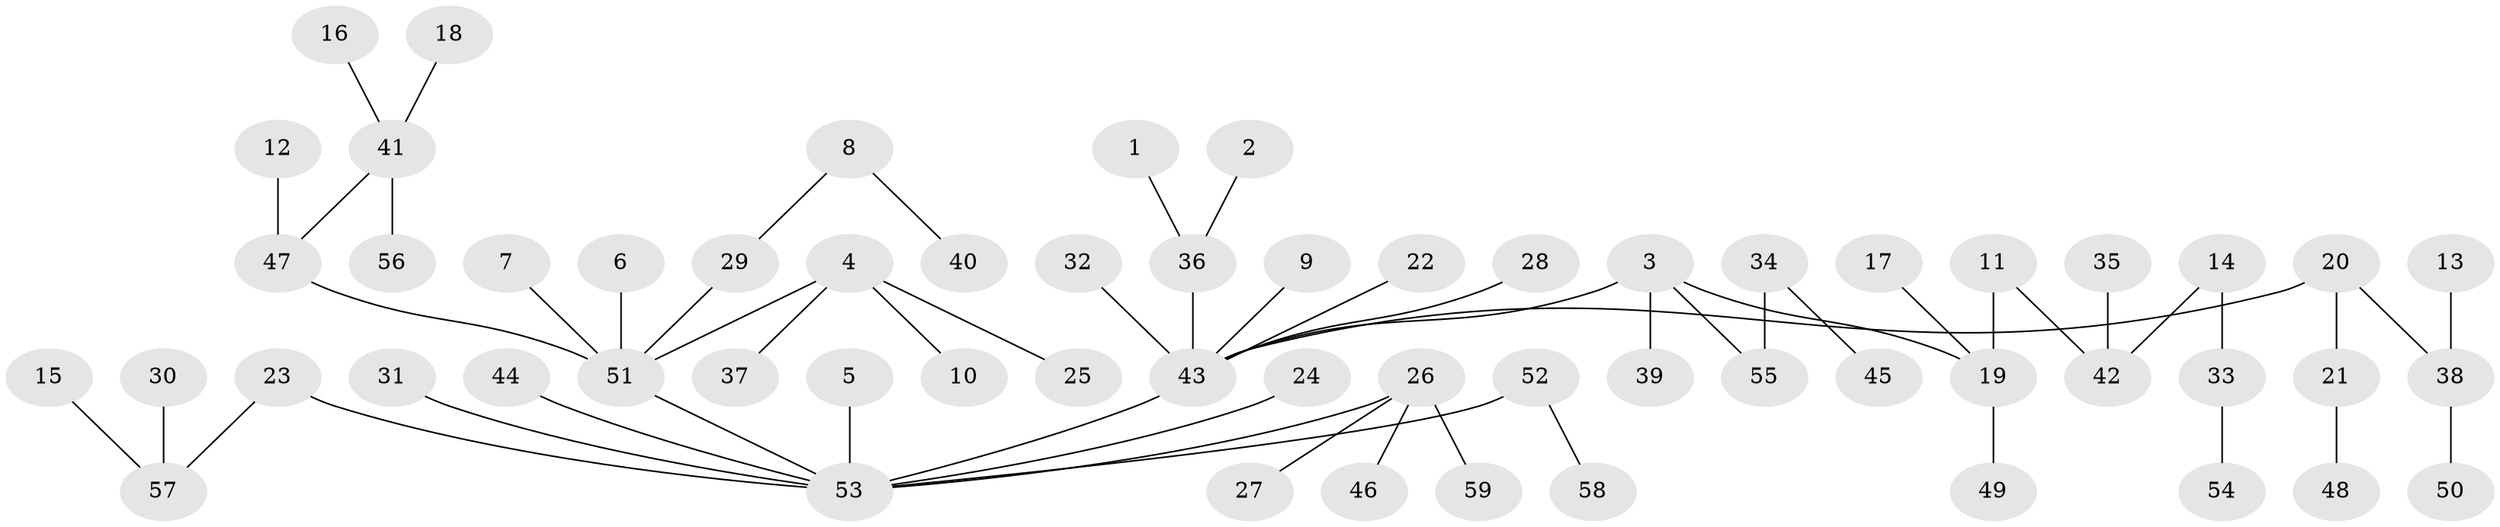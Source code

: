 // original degree distribution, {4: 0.07627118644067797, 8: 0.01694915254237288, 2: 0.3220338983050847, 5: 0.03389830508474576, 6: 0.00847457627118644, 3: 0.06779661016949153, 1: 0.4745762711864407}
// Generated by graph-tools (version 1.1) at 2025/26/03/09/25 03:26:27]
// undirected, 59 vertices, 58 edges
graph export_dot {
graph [start="1"]
  node [color=gray90,style=filled];
  1;
  2;
  3;
  4;
  5;
  6;
  7;
  8;
  9;
  10;
  11;
  12;
  13;
  14;
  15;
  16;
  17;
  18;
  19;
  20;
  21;
  22;
  23;
  24;
  25;
  26;
  27;
  28;
  29;
  30;
  31;
  32;
  33;
  34;
  35;
  36;
  37;
  38;
  39;
  40;
  41;
  42;
  43;
  44;
  45;
  46;
  47;
  48;
  49;
  50;
  51;
  52;
  53;
  54;
  55;
  56;
  57;
  58;
  59;
  1 -- 36 [weight=1.0];
  2 -- 36 [weight=1.0];
  3 -- 19 [weight=1.0];
  3 -- 39 [weight=1.0];
  3 -- 43 [weight=1.0];
  3 -- 55 [weight=1.0];
  4 -- 10 [weight=1.0];
  4 -- 25 [weight=1.0];
  4 -- 37 [weight=1.0];
  4 -- 51 [weight=1.0];
  5 -- 53 [weight=1.0];
  6 -- 51 [weight=1.0];
  7 -- 51 [weight=1.0];
  8 -- 29 [weight=1.0];
  8 -- 40 [weight=1.0];
  9 -- 43 [weight=1.0];
  11 -- 19 [weight=1.0];
  11 -- 42 [weight=1.0];
  12 -- 47 [weight=1.0];
  13 -- 38 [weight=1.0];
  14 -- 33 [weight=1.0];
  14 -- 42 [weight=1.0];
  15 -- 57 [weight=1.0];
  16 -- 41 [weight=1.0];
  17 -- 19 [weight=1.0];
  18 -- 41 [weight=1.0];
  19 -- 49 [weight=1.0];
  20 -- 21 [weight=1.0];
  20 -- 38 [weight=1.0];
  20 -- 43 [weight=1.0];
  21 -- 48 [weight=1.0];
  22 -- 43 [weight=1.0];
  23 -- 53 [weight=1.0];
  23 -- 57 [weight=1.0];
  24 -- 53 [weight=1.0];
  26 -- 27 [weight=1.0];
  26 -- 46 [weight=1.0];
  26 -- 53 [weight=1.0];
  26 -- 59 [weight=1.0];
  28 -- 43 [weight=1.0];
  29 -- 51 [weight=1.0];
  30 -- 57 [weight=1.0];
  31 -- 53 [weight=1.0];
  32 -- 43 [weight=1.0];
  33 -- 54 [weight=1.0];
  34 -- 45 [weight=1.0];
  34 -- 55 [weight=1.0];
  35 -- 42 [weight=1.0];
  36 -- 43 [weight=1.0];
  38 -- 50 [weight=1.0];
  41 -- 47 [weight=1.0];
  41 -- 56 [weight=1.0];
  43 -- 53 [weight=1.0];
  44 -- 53 [weight=1.0];
  47 -- 51 [weight=1.0];
  51 -- 53 [weight=1.0];
  52 -- 53 [weight=1.0];
  52 -- 58 [weight=1.0];
}
